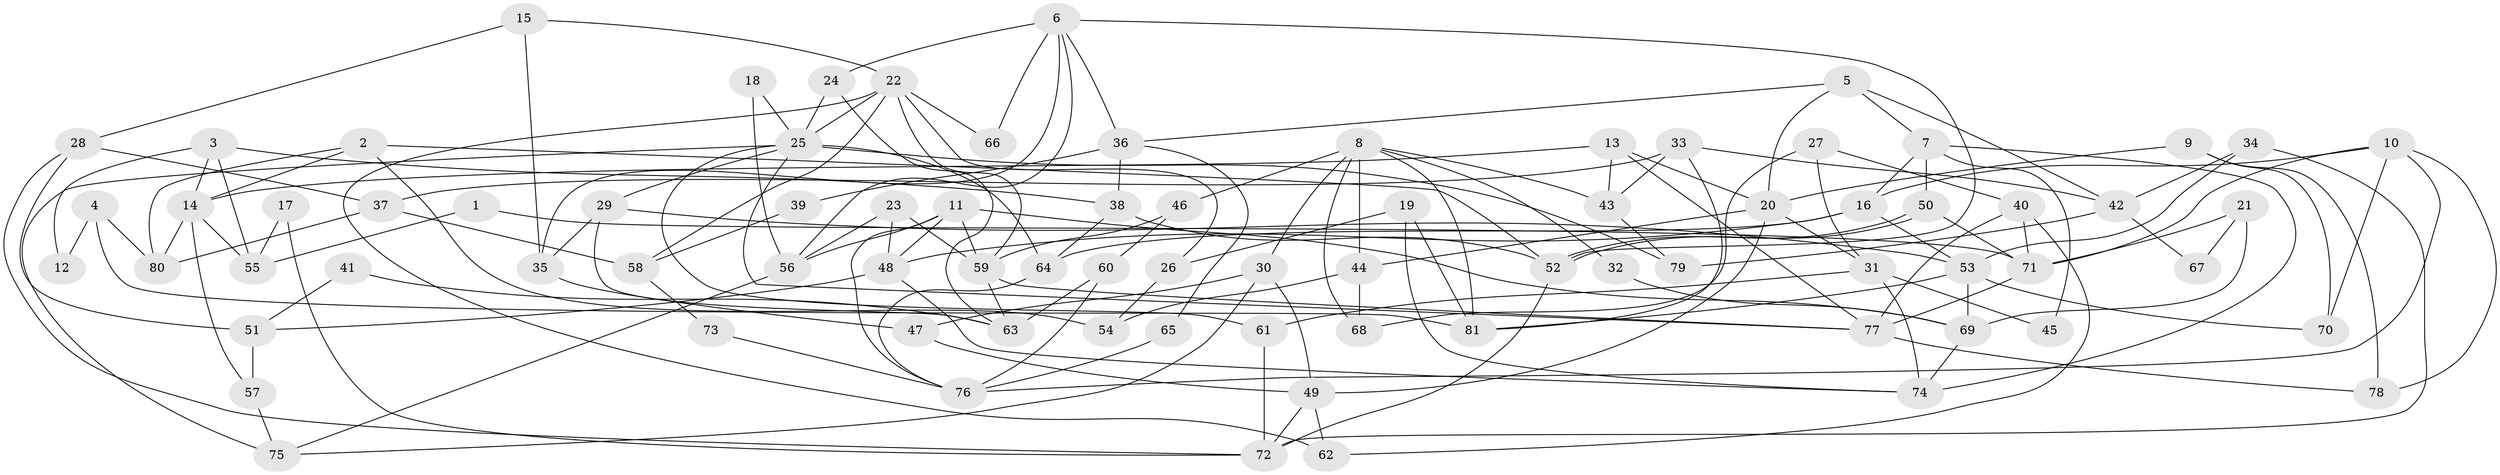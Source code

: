 // Generated by graph-tools (version 1.1) at 2025/36/03/09/25 02:36:14]
// undirected, 81 vertices, 162 edges
graph export_dot {
graph [start="1"]
  node [color=gray90,style=filled];
  1;
  2;
  3;
  4;
  5;
  6;
  7;
  8;
  9;
  10;
  11;
  12;
  13;
  14;
  15;
  16;
  17;
  18;
  19;
  20;
  21;
  22;
  23;
  24;
  25;
  26;
  27;
  28;
  29;
  30;
  31;
  32;
  33;
  34;
  35;
  36;
  37;
  38;
  39;
  40;
  41;
  42;
  43;
  44;
  45;
  46;
  47;
  48;
  49;
  50;
  51;
  52;
  53;
  54;
  55;
  56;
  57;
  58;
  59;
  60;
  61;
  62;
  63;
  64;
  65;
  66;
  67;
  68;
  69;
  70;
  71;
  72;
  73;
  74;
  75;
  76;
  77;
  78;
  79;
  80;
  81;
  1 -- 71;
  1 -- 55;
  2 -- 14;
  2 -- 52;
  2 -- 54;
  2 -- 80;
  3 -- 14;
  3 -- 38;
  3 -- 12;
  3 -- 55;
  4 -- 81;
  4 -- 80;
  4 -- 12;
  5 -- 36;
  5 -- 7;
  5 -- 20;
  5 -- 42;
  6 -- 35;
  6 -- 56;
  6 -- 24;
  6 -- 36;
  6 -- 52;
  6 -- 66;
  7 -- 16;
  7 -- 50;
  7 -- 45;
  7 -- 74;
  8 -- 44;
  8 -- 81;
  8 -- 30;
  8 -- 32;
  8 -- 43;
  8 -- 46;
  8 -- 68;
  9 -- 78;
  9 -- 20;
  9 -- 70;
  10 -- 71;
  10 -- 16;
  10 -- 70;
  10 -- 76;
  10 -- 78;
  11 -- 48;
  11 -- 76;
  11 -- 56;
  11 -- 59;
  11 -- 69;
  13 -- 20;
  13 -- 77;
  13 -- 14;
  13 -- 43;
  14 -- 80;
  14 -- 55;
  14 -- 57;
  15 -- 28;
  15 -- 22;
  15 -- 35;
  16 -- 64;
  16 -- 53;
  16 -- 48;
  17 -- 55;
  17 -- 72;
  18 -- 56;
  18 -- 25;
  19 -- 74;
  19 -- 81;
  19 -- 26;
  20 -- 31;
  20 -- 44;
  20 -- 49;
  21 -- 69;
  21 -- 71;
  21 -- 67;
  22 -- 62;
  22 -- 25;
  22 -- 26;
  22 -- 58;
  22 -- 59;
  22 -- 66;
  23 -- 48;
  23 -- 59;
  23 -- 56;
  24 -- 25;
  24 -- 63;
  25 -- 75;
  25 -- 29;
  25 -- 61;
  25 -- 64;
  25 -- 77;
  25 -- 79;
  26 -- 54;
  27 -- 31;
  27 -- 68;
  27 -- 40;
  28 -- 72;
  28 -- 51;
  28 -- 37;
  29 -- 63;
  29 -- 53;
  29 -- 35;
  30 -- 47;
  30 -- 49;
  30 -- 75;
  31 -- 74;
  31 -- 61;
  31 -- 45;
  32 -- 69;
  33 -- 43;
  33 -- 42;
  33 -- 37;
  33 -- 81;
  34 -- 72;
  34 -- 42;
  34 -- 53;
  35 -- 47;
  36 -- 38;
  36 -- 39;
  36 -- 65;
  37 -- 58;
  37 -- 80;
  38 -- 52;
  38 -- 64;
  39 -- 58;
  40 -- 77;
  40 -- 62;
  40 -- 71;
  41 -- 51;
  41 -- 63;
  42 -- 79;
  42 -- 67;
  43 -- 79;
  44 -- 54;
  44 -- 68;
  46 -- 59;
  46 -- 60;
  47 -- 49;
  48 -- 74;
  48 -- 51;
  49 -- 62;
  49 -- 72;
  50 -- 52;
  50 -- 52;
  50 -- 71;
  51 -- 57;
  52 -- 72;
  53 -- 70;
  53 -- 69;
  53 -- 81;
  56 -- 75;
  57 -- 75;
  58 -- 73;
  59 -- 63;
  59 -- 77;
  60 -- 63;
  60 -- 76;
  61 -- 72;
  64 -- 76;
  65 -- 76;
  69 -- 74;
  71 -- 77;
  73 -- 76;
  77 -- 78;
}
